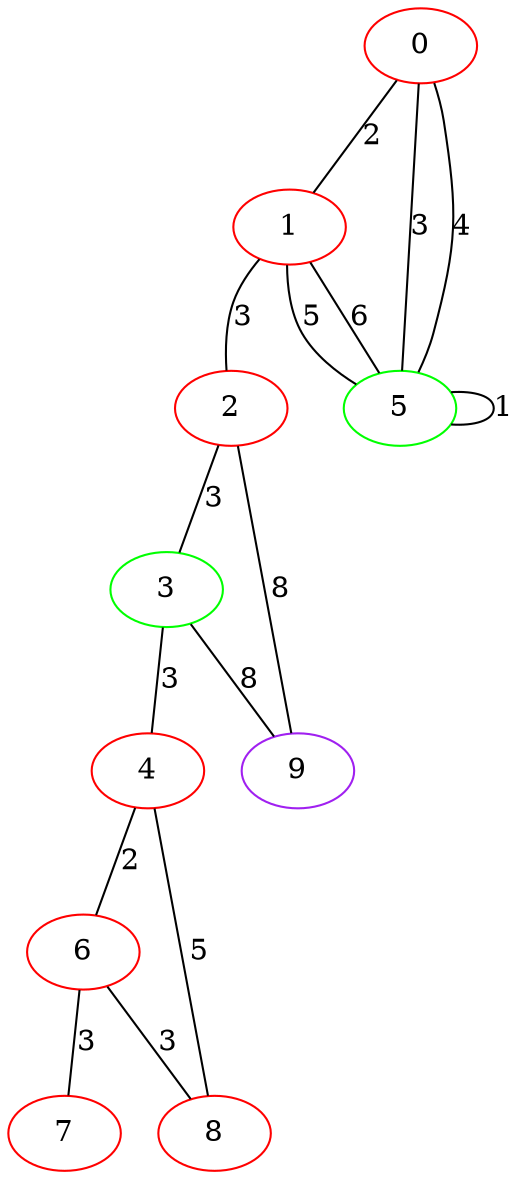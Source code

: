 graph "" {
0 [color=red, weight=1];
1 [color=red, weight=1];
2 [color=red, weight=1];
3 [color=green, weight=2];
4 [color=red, weight=1];
5 [color=green, weight=2];
6 [color=red, weight=1];
7 [color=red, weight=1];
8 [color=red, weight=1];
9 [color=purple, weight=4];
0 -- 1  [key=0, label=2];
0 -- 5  [key=0, label=3];
0 -- 5  [key=1, label=4];
1 -- 2  [key=0, label=3];
1 -- 5  [key=0, label=5];
1 -- 5  [key=1, label=6];
2 -- 3  [key=0, label=3];
2 -- 9  [key=0, label=8];
3 -- 9  [key=0, label=8];
3 -- 4  [key=0, label=3];
4 -- 8  [key=0, label=5];
4 -- 6  [key=0, label=2];
5 -- 5  [key=0, label=1];
6 -- 8  [key=0, label=3];
6 -- 7  [key=0, label=3];
}
